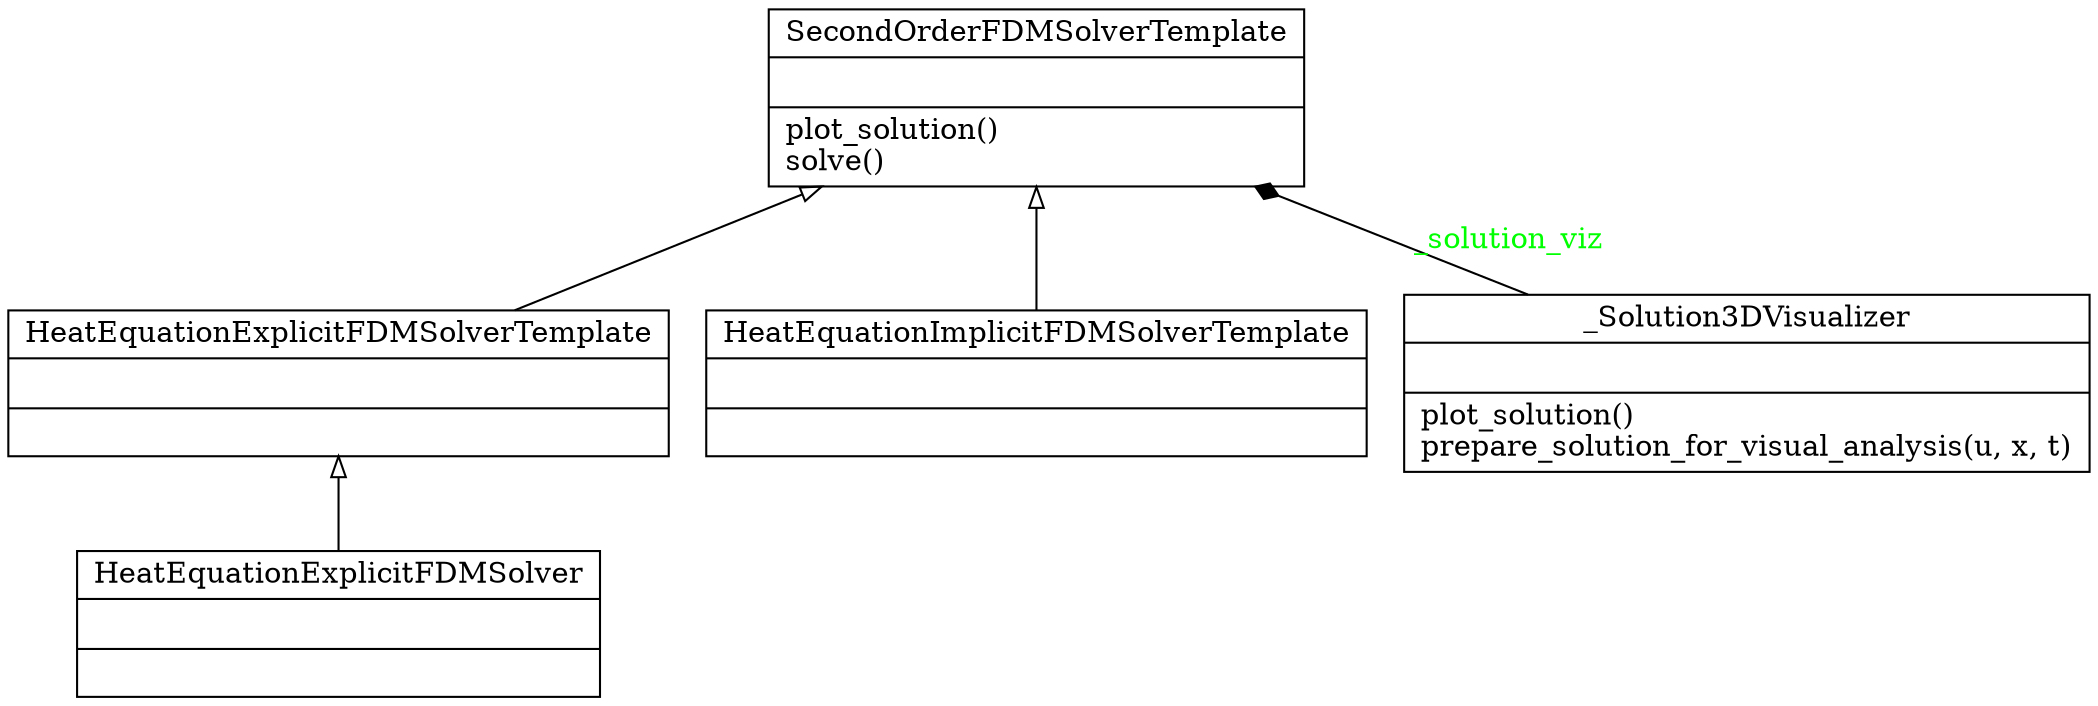 digraph "classes" {
rankdir=BT
charset="utf-8"
"stochastic_finance_python_code.chapter8.finite_difference_methods.HeatEquationExplicitFDMSolver" [color="black", fontcolor="black", label="{HeatEquationExplicitFDMSolver|\l|}", shape="record", style="solid"];
"stochastic_finance_python_code.chapter8.finite_difference_methods.HeatEquationExplicitFDMSolverTemplate" [color="black", fontcolor="black", label="{HeatEquationExplicitFDMSolverTemplate|\l|}", shape="record", style="solid"];
"stochastic_finance_python_code.chapter8.finite_difference_methods.HeatEquationImplicitFDMSolverTemplate" [color="black", fontcolor="black", label="{HeatEquationImplicitFDMSolverTemplate|\l|}", shape="record", style="solid"];
"stochastic_finance_python_code.chapter8.finite_difference_methods.SecondOrderFDMSolverTemplate" [color="black", fontcolor="black", label="{SecondOrderFDMSolverTemplate|\l|plot_solution()\lsolve()\l}", shape="record", style="solid"];
"stochastic_finance_python_code.chapter8.finite_difference_methods.SecondOrderFDMSolverTemplate._Solution3DVisualizer" [color="black", fontcolor="black", label="{_Solution3DVisualizer|\l|plot_solution()\lprepare_solution_for_visual_analysis(u, x, t)\l}", shape="record", style="solid"];
"stochastic_finance_python_code.chapter8.finite_difference_methods.HeatEquationExplicitFDMSolver" -> "stochastic_finance_python_code.chapter8.finite_difference_methods.HeatEquationExplicitFDMSolverTemplate" [arrowhead="empty", arrowtail="none"];
"stochastic_finance_python_code.chapter8.finite_difference_methods.HeatEquationExplicitFDMSolverTemplate" -> "stochastic_finance_python_code.chapter8.finite_difference_methods.SecondOrderFDMSolverTemplate" [arrowhead="empty", arrowtail="none"];
"stochastic_finance_python_code.chapter8.finite_difference_methods.HeatEquationImplicitFDMSolverTemplate" -> "stochastic_finance_python_code.chapter8.finite_difference_methods.SecondOrderFDMSolverTemplate" [arrowhead="empty", arrowtail="none"];
"stochastic_finance_python_code.chapter8.finite_difference_methods.SecondOrderFDMSolverTemplate._Solution3DVisualizer" -> "stochastic_finance_python_code.chapter8.finite_difference_methods.SecondOrderFDMSolverTemplate" [arrowhead="diamond", arrowtail="none", fontcolor="green", label="_solution_viz", style="solid"];
}
